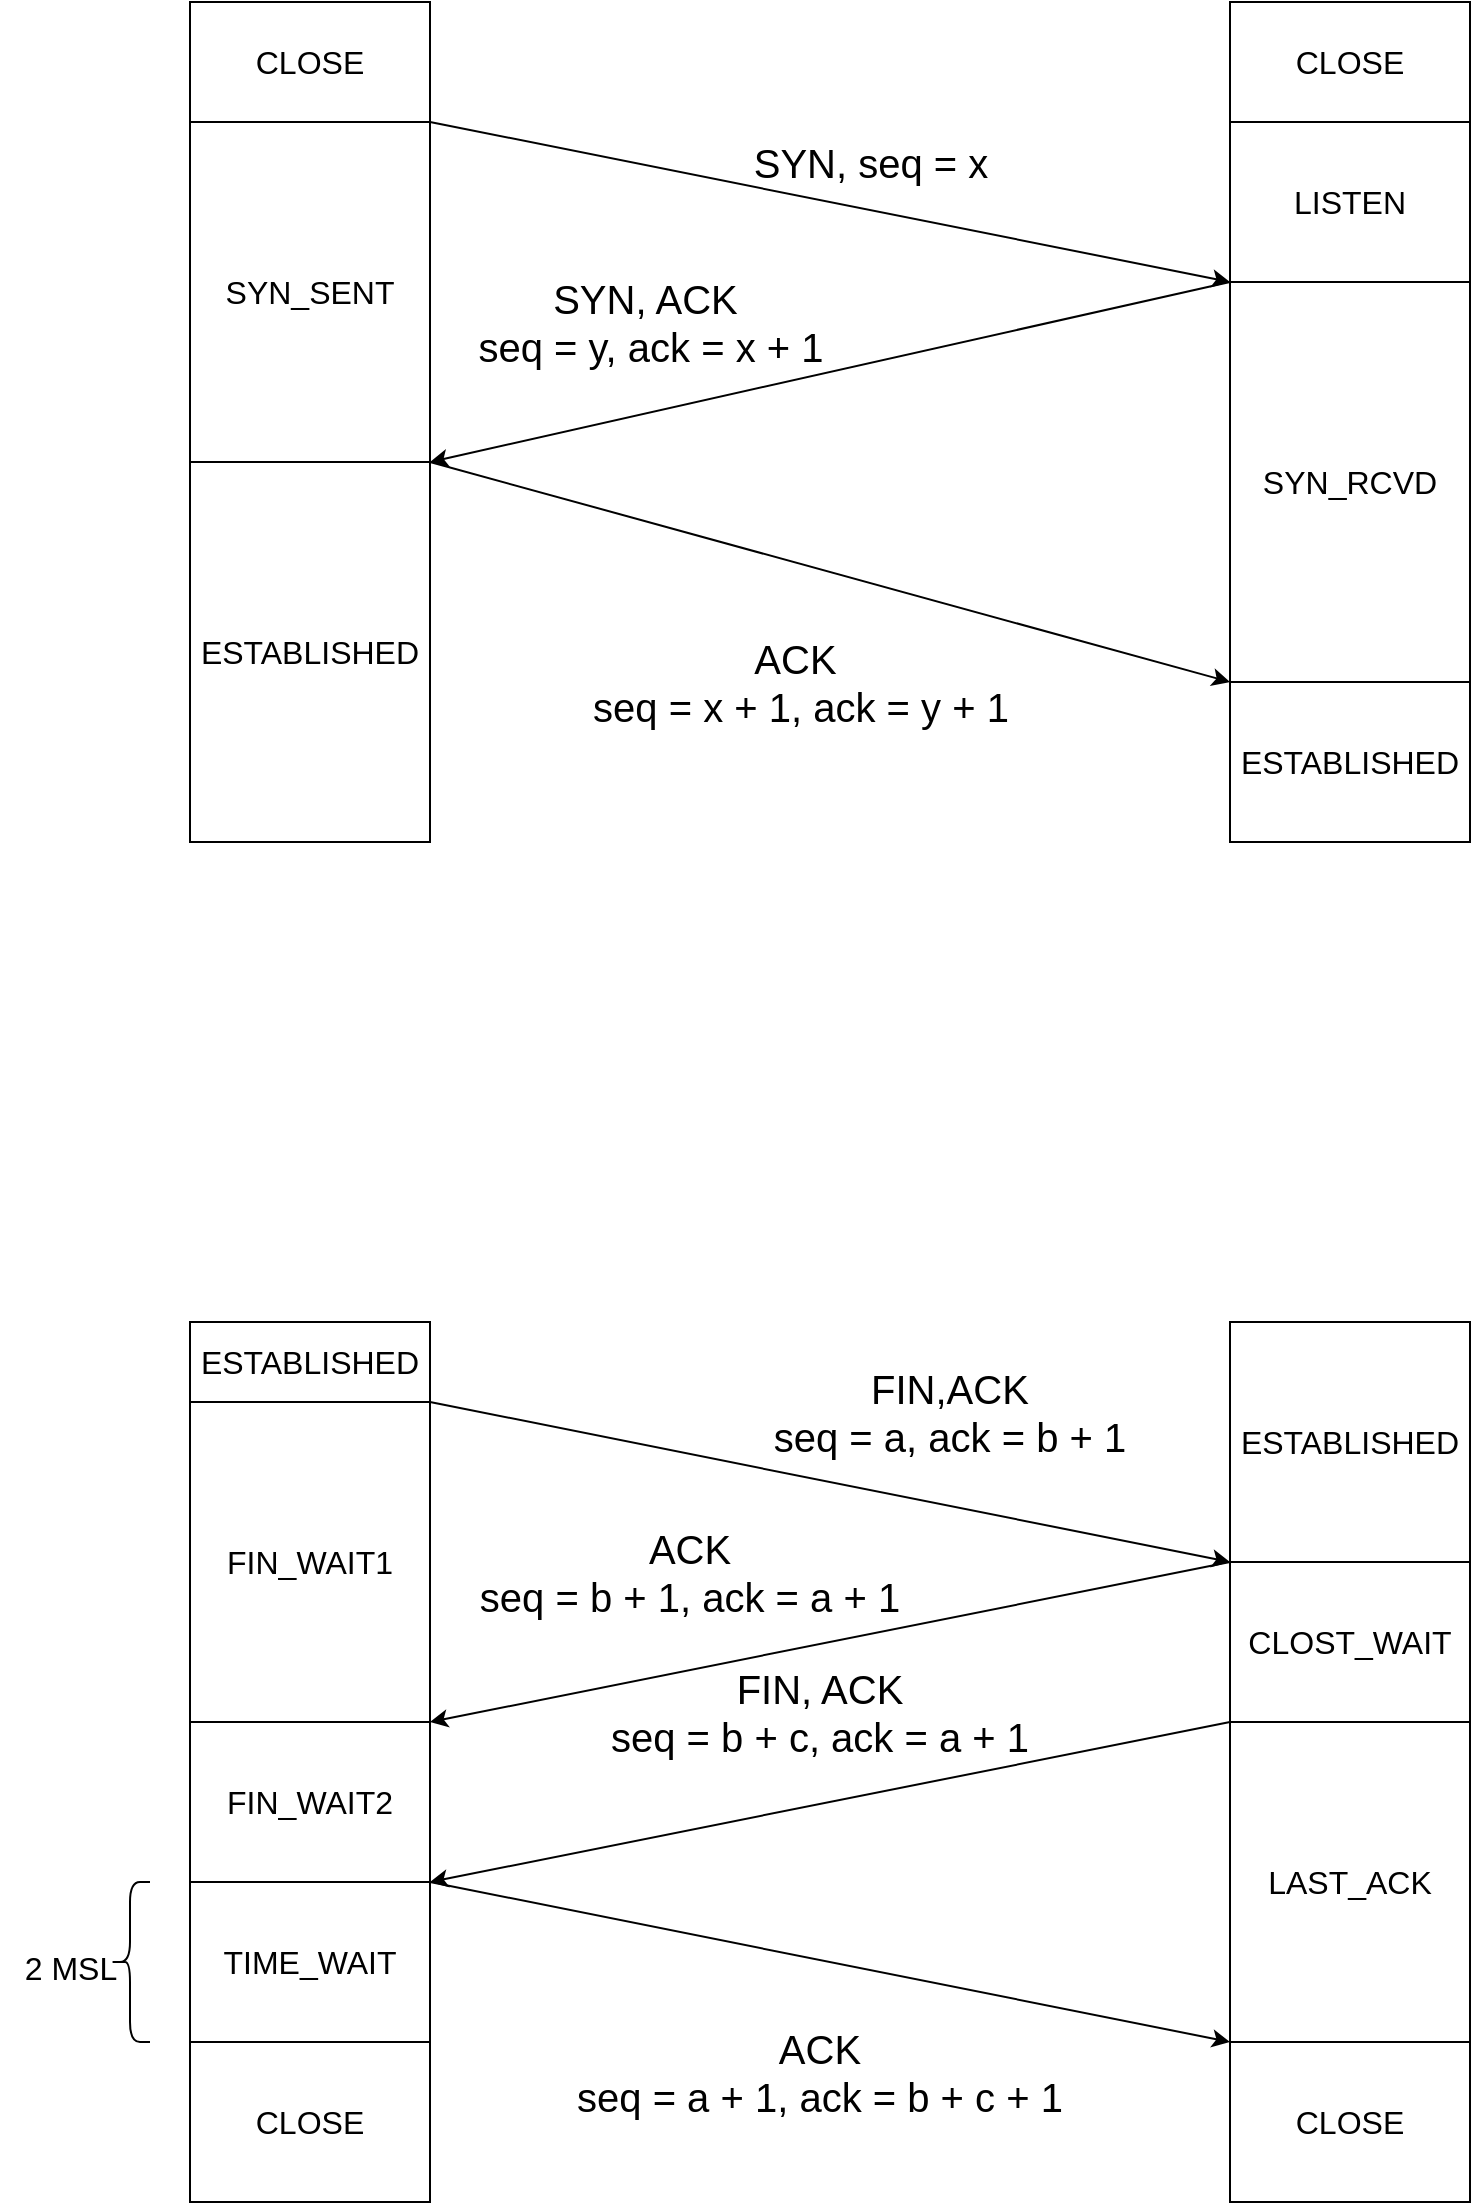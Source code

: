 <mxfile version="24.0.2" type="github">
  <diagram id="prtHgNgQTEPvFCAcTncT" name="Page-1">
    <mxGraphModel dx="1242" dy="820" grid="1" gridSize="10" guides="1" tooltips="1" connect="1" arrows="1" fold="1" page="0" pageScale="1" pageWidth="827" pageHeight="1169" background="none" math="0" shadow="0">
      <root>
        <mxCell id="0" />
        <mxCell id="1" parent="0" />
        <mxCell id="jqsSoEQQLANZwlWLKKU3-4" value="CLOSE" style="rounded=0;whiteSpace=wrap;html=1;fontSize=16;" vertex="1" parent="1">
          <mxGeometry x="120" y="100" width="120" height="60" as="geometry" />
        </mxCell>
        <mxCell id="jqsSoEQQLANZwlWLKKU3-5" value="CLOSE" style="rounded=0;whiteSpace=wrap;html=1;fontSize=16;" vertex="1" parent="1">
          <mxGeometry x="640" y="100" width="120" height="60" as="geometry" />
        </mxCell>
        <mxCell id="jqsSoEQQLANZwlWLKKU3-6" value="SYN_SENT" style="rounded=0;whiteSpace=wrap;html=1;fontSize=16;" vertex="1" parent="1">
          <mxGeometry x="120" y="160" width="120" height="170" as="geometry" />
        </mxCell>
        <mxCell id="jqsSoEQQLANZwlWLKKU3-7" value="SYN_RCVD" style="rounded=0;whiteSpace=wrap;html=1;fontSize=16;" vertex="1" parent="1">
          <mxGeometry x="640" y="240" width="120" height="200" as="geometry" />
        </mxCell>
        <mxCell id="jqsSoEQQLANZwlWLKKU3-8" value="" style="endArrow=classic;html=1;rounded=0;exitX=1;exitY=1;exitDx=0;exitDy=0;entryX=0;entryY=0;entryDx=0;entryDy=0;fontSize=16;" edge="1" parent="1" source="jqsSoEQQLANZwlWLKKU3-4" target="jqsSoEQQLANZwlWLKKU3-7">
          <mxGeometry width="50" height="50" relative="1" as="geometry">
            <mxPoint x="390" y="450" as="sourcePoint" />
            <mxPoint x="440" y="400" as="targetPoint" />
          </mxGeometry>
        </mxCell>
        <mxCell id="jqsSoEQQLANZwlWLKKU3-9" value="LISTEN" style="rounded=0;whiteSpace=wrap;html=1;fontSize=16;" vertex="1" parent="1">
          <mxGeometry x="640" y="160" width="120" height="80" as="geometry" />
        </mxCell>
        <mxCell id="jqsSoEQQLANZwlWLKKU3-10" value="" style="endArrow=classic;html=1;rounded=0;exitX=0;exitY=1;exitDx=0;exitDy=0;entryX=1;entryY=1;entryDx=0;entryDy=0;fontSize=16;" edge="1" parent="1" source="jqsSoEQQLANZwlWLKKU3-9" target="jqsSoEQQLANZwlWLKKU3-6">
          <mxGeometry width="50" height="50" relative="1" as="geometry">
            <mxPoint x="330" y="530" as="sourcePoint" />
            <mxPoint x="380" y="480" as="targetPoint" />
          </mxGeometry>
        </mxCell>
        <mxCell id="jqsSoEQQLANZwlWLKKU3-11" value="" style="endArrow=classic;html=1;rounded=0;entryX=0;entryY=1;entryDx=0;entryDy=0;fontSize=16;" edge="1" parent="1" target="jqsSoEQQLANZwlWLKKU3-7">
          <mxGeometry width="50" height="50" relative="1" as="geometry">
            <mxPoint x="240" y="330" as="sourcePoint" />
            <mxPoint x="350" y="420" as="targetPoint" />
          </mxGeometry>
        </mxCell>
        <mxCell id="jqsSoEQQLANZwlWLKKU3-12" value="ESTABLISHED" style="rounded=0;whiteSpace=wrap;html=1;fontSize=16;" vertex="1" parent="1">
          <mxGeometry x="120" y="330" width="120" height="190" as="geometry" />
        </mxCell>
        <mxCell id="jqsSoEQQLANZwlWLKKU3-13" value="ESTABLISHED" style="rounded=0;whiteSpace=wrap;html=1;fontSize=16;" vertex="1" parent="1">
          <mxGeometry x="640" y="440" width="120" height="80" as="geometry" />
        </mxCell>
        <mxCell id="jqsSoEQQLANZwlWLKKU3-14" value="SYN, seq = x" style="text;html=1;align=center;verticalAlign=middle;resizable=0;points=[];autosize=1;strokeColor=none;fillColor=none;fontSize=20;" vertex="1" parent="1">
          <mxGeometry x="390" y="160" width="140" height="40" as="geometry" />
        </mxCell>
        <mxCell id="jqsSoEQQLANZwlWLKKU3-16" value="ACK&amp;nbsp;&lt;div style=&quot;font-size: 20px;&quot;&gt;seq = x + 1, ack = y + 1&lt;/div&gt;" style="text;html=1;align=center;verticalAlign=middle;resizable=0;points=[];autosize=1;strokeColor=none;fillColor=none;fontSize=20;" vertex="1" parent="1">
          <mxGeometry x="310" y="410" width="230" height="60" as="geometry" />
        </mxCell>
        <mxCell id="jqsSoEQQLANZwlWLKKU3-15" value="SYN, ACK&amp;nbsp;&lt;div style=&quot;font-size: 20px;&quot;&gt;seq = y, ack = x + 1&lt;/div&gt;" style="text;html=1;align=center;verticalAlign=middle;resizable=0;points=[];autosize=1;strokeColor=none;fillColor=none;fontSize=20;labelBackgroundColor=none;" vertex="1" parent="1">
          <mxGeometry x="250" y="230" width="200" height="60" as="geometry" />
        </mxCell>
        <mxCell id="jqsSoEQQLANZwlWLKKU3-20" value="&lt;span style=&quot;font-size: 16px;&quot;&gt;ESTABLISHED&lt;/span&gt;" style="rounded=0;whiteSpace=wrap;html=1;fontSize=16;" vertex="1" parent="1">
          <mxGeometry x="120" y="760" width="120" height="40" as="geometry" />
        </mxCell>
        <mxCell id="jqsSoEQQLANZwlWLKKU3-21" value="CLOST_WAIT" style="rounded=0;whiteSpace=wrap;html=1;fontSize=16;" vertex="1" parent="1">
          <mxGeometry x="640" y="880" width="120" height="80" as="geometry" />
        </mxCell>
        <mxCell id="jqsSoEQQLANZwlWLKKU3-22" value="" style="endArrow=classic;html=1;rounded=0;exitX=1;exitY=1;exitDx=0;exitDy=0;entryX=0;entryY=0;entryDx=0;entryDy=0;fontSize=16;" edge="1" parent="1" source="jqsSoEQQLANZwlWLKKU3-20" target="jqsSoEQQLANZwlWLKKU3-21">
          <mxGeometry width="50" height="50" relative="1" as="geometry">
            <mxPoint x="340" y="880" as="sourcePoint" />
            <mxPoint x="390" y="830" as="targetPoint" />
          </mxGeometry>
        </mxCell>
        <mxCell id="jqsSoEQQLANZwlWLKKU3-23" value="&lt;span style=&quot;font-size: 16px;&quot;&gt;ESTABLISHED&lt;/span&gt;" style="rounded=0;whiteSpace=wrap;html=1;fontSize=16;" vertex="1" parent="1">
          <mxGeometry x="640" y="760" width="120" height="120" as="geometry" />
        </mxCell>
        <mxCell id="jqsSoEQQLANZwlWLKKU3-24" value="FIN_WAIT1" style="rounded=0;whiteSpace=wrap;html=1;fontSize=16;" vertex="1" parent="1">
          <mxGeometry x="120" y="800" width="120" height="160" as="geometry" />
        </mxCell>
        <mxCell id="jqsSoEQQLANZwlWLKKU3-25" value="" style="endArrow=classic;html=1;rounded=0;exitX=0;exitY=0;exitDx=0;exitDy=0;entryX=1;entryY=1;entryDx=0;entryDy=0;fontSize=16;" edge="1" parent="1" source="jqsSoEQQLANZwlWLKKU3-21" target="jqsSoEQQLANZwlWLKKU3-24">
          <mxGeometry width="50" height="50" relative="1" as="geometry">
            <mxPoint x="500" y="1010" as="sourcePoint" />
            <mxPoint x="550" y="960" as="targetPoint" />
          </mxGeometry>
        </mxCell>
        <mxCell id="jqsSoEQQLANZwlWLKKU3-26" value="LAST_ACK" style="rounded=0;whiteSpace=wrap;html=1;fontSize=16;" vertex="1" parent="1">
          <mxGeometry x="640" y="960" width="120" height="160" as="geometry" />
        </mxCell>
        <mxCell id="jqsSoEQQLANZwlWLKKU3-27" value="" style="endArrow=classic;html=1;rounded=0;exitX=0;exitY=0;exitDx=0;exitDy=0;entryX=1;entryY=1;entryDx=0;entryDy=0;fontSize=16;" edge="1" parent="1" source="jqsSoEQQLANZwlWLKKU3-26" target="jqsSoEQQLANZwlWLKKU3-41">
          <mxGeometry width="50" height="50" relative="1" as="geometry">
            <mxPoint x="560" y="1160" as="sourcePoint" />
            <mxPoint x="610" y="1110" as="targetPoint" />
          </mxGeometry>
        </mxCell>
        <mxCell id="jqsSoEQQLANZwlWLKKU3-30" value="" style="endArrow=classic;html=1;rounded=0;exitX=1;exitY=0;exitDx=0;exitDy=0;entryX=0;entryY=1;entryDx=0;entryDy=0;fontSize=16;" edge="1" parent="1" target="jqsSoEQQLANZwlWLKKU3-26">
          <mxGeometry width="50" height="50" relative="1" as="geometry">
            <mxPoint x="240" y="1040" as="sourcePoint" />
            <mxPoint x="640" y="1280" as="targetPoint" />
          </mxGeometry>
        </mxCell>
        <mxCell id="jqsSoEQQLANZwlWLKKU3-31" value="CLOSE" style="rounded=0;whiteSpace=wrap;html=1;fontSize=16;" vertex="1" parent="1">
          <mxGeometry x="640" y="1120" width="120" height="80" as="geometry" />
        </mxCell>
        <mxCell id="jqsSoEQQLANZwlWLKKU3-33" value="TIME_WAIT" style="rounded=0;whiteSpace=wrap;html=1;fontSize=16;" vertex="1" parent="1">
          <mxGeometry x="120" y="1040" width="120" height="80" as="geometry" />
        </mxCell>
        <mxCell id="jqsSoEQQLANZwlWLKKU3-34" value="FIN,ACK&lt;div style=&quot;font-size: 20px;&quot;&gt;seq = a, ack = b + 1&lt;/div&gt;" style="text;html=1;align=center;verticalAlign=middle;whiteSpace=wrap;rounded=0;fontSize=20;" vertex="1" parent="1">
          <mxGeometry x="400" y="790" width="200" height="30" as="geometry" />
        </mxCell>
        <mxCell id="jqsSoEQQLANZwlWLKKU3-35" value="ACK&lt;div style=&quot;font-size: 20px;&quot;&gt;seq = b + 1, ack = a + 1&lt;/div&gt;" style="text;html=1;align=center;verticalAlign=middle;whiteSpace=wrap;rounded=0;fontSize=20;" vertex="1" parent="1">
          <mxGeometry x="260" y="870" width="220" height="30" as="geometry" />
        </mxCell>
        <mxCell id="jqsSoEQQLANZwlWLKKU3-36" value="FIN, ACK&lt;div style=&quot;font-size: 20px;&quot;&gt;seq = b + c, ack = a + 1&lt;/div&gt;" style="text;html=1;align=center;verticalAlign=middle;whiteSpace=wrap;rounded=0;fontSize=20;" vertex="1" parent="1">
          <mxGeometry x="320" y="940" width="230" height="30" as="geometry" />
        </mxCell>
        <mxCell id="jqsSoEQQLANZwlWLKKU3-37" value="ACK&lt;div style=&quot;font-size: 20px;&quot;&gt;seq = a + 1, ack = b + c + 1&lt;/div&gt;" style="text;html=1;align=center;verticalAlign=middle;whiteSpace=wrap;rounded=0;fontSize=20;" vertex="1" parent="1">
          <mxGeometry x="296.25" y="1120" width="277.5" height="30" as="geometry" />
        </mxCell>
        <mxCell id="jqsSoEQQLANZwlWLKKU3-38" value="" style="shape=curlyBracket;whiteSpace=wrap;html=1;rounded=1;labelPosition=left;verticalLabelPosition=middle;align=right;verticalAlign=middle;fontSize=16;" vertex="1" parent="1">
          <mxGeometry x="80" y="1040" width="20" height="80" as="geometry" />
        </mxCell>
        <mxCell id="jqsSoEQQLANZwlWLKKU3-39" value="2 MSL" style="text;html=1;align=center;verticalAlign=middle;resizable=0;points=[];autosize=1;strokeColor=none;fillColor=none;fontSize=16;" vertex="1" parent="1">
          <mxGeometry x="25" y="1068" width="70" height="30" as="geometry" />
        </mxCell>
        <mxCell id="jqsSoEQQLANZwlWLKKU3-40" value="CLOSE" style="rounded=0;whiteSpace=wrap;html=1;fontSize=16;" vertex="1" parent="1">
          <mxGeometry x="120" y="1120" width="120" height="80" as="geometry" />
        </mxCell>
        <mxCell id="jqsSoEQQLANZwlWLKKU3-41" value="FIN_WAIT2" style="rounded=0;whiteSpace=wrap;html=1;fontSize=16;" vertex="1" parent="1">
          <mxGeometry x="120" y="960" width="120" height="80" as="geometry" />
        </mxCell>
      </root>
    </mxGraphModel>
  </diagram>
</mxfile>
